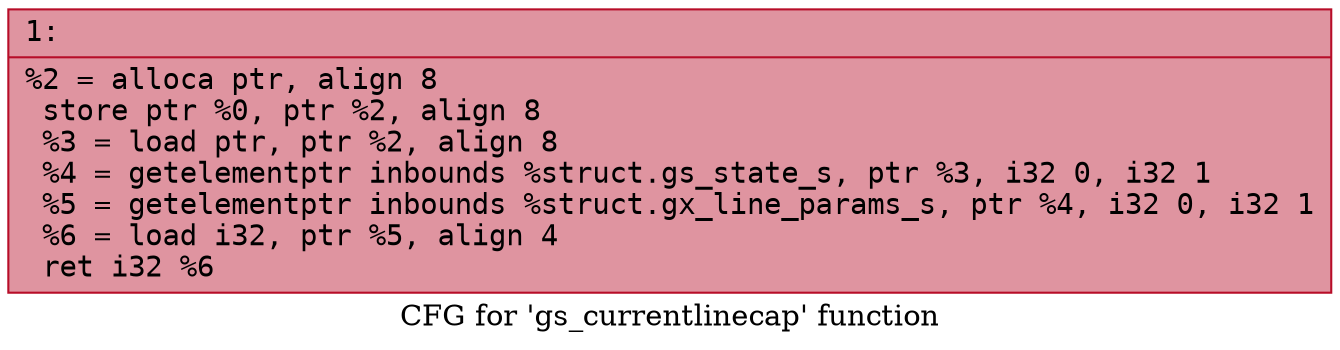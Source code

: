 digraph "CFG for 'gs_currentlinecap' function" {
	label="CFG for 'gs_currentlinecap' function";

	Node0x600003b1a3a0 [shape=record,color="#b70d28ff", style=filled, fillcolor="#b70d2870" fontname="Courier",label="{1:\l|  %2 = alloca ptr, align 8\l  store ptr %0, ptr %2, align 8\l  %3 = load ptr, ptr %2, align 8\l  %4 = getelementptr inbounds %struct.gs_state_s, ptr %3, i32 0, i32 1\l  %5 = getelementptr inbounds %struct.gx_line_params_s, ptr %4, i32 0, i32 1\l  %6 = load i32, ptr %5, align 4\l  ret i32 %6\l}"];
}
